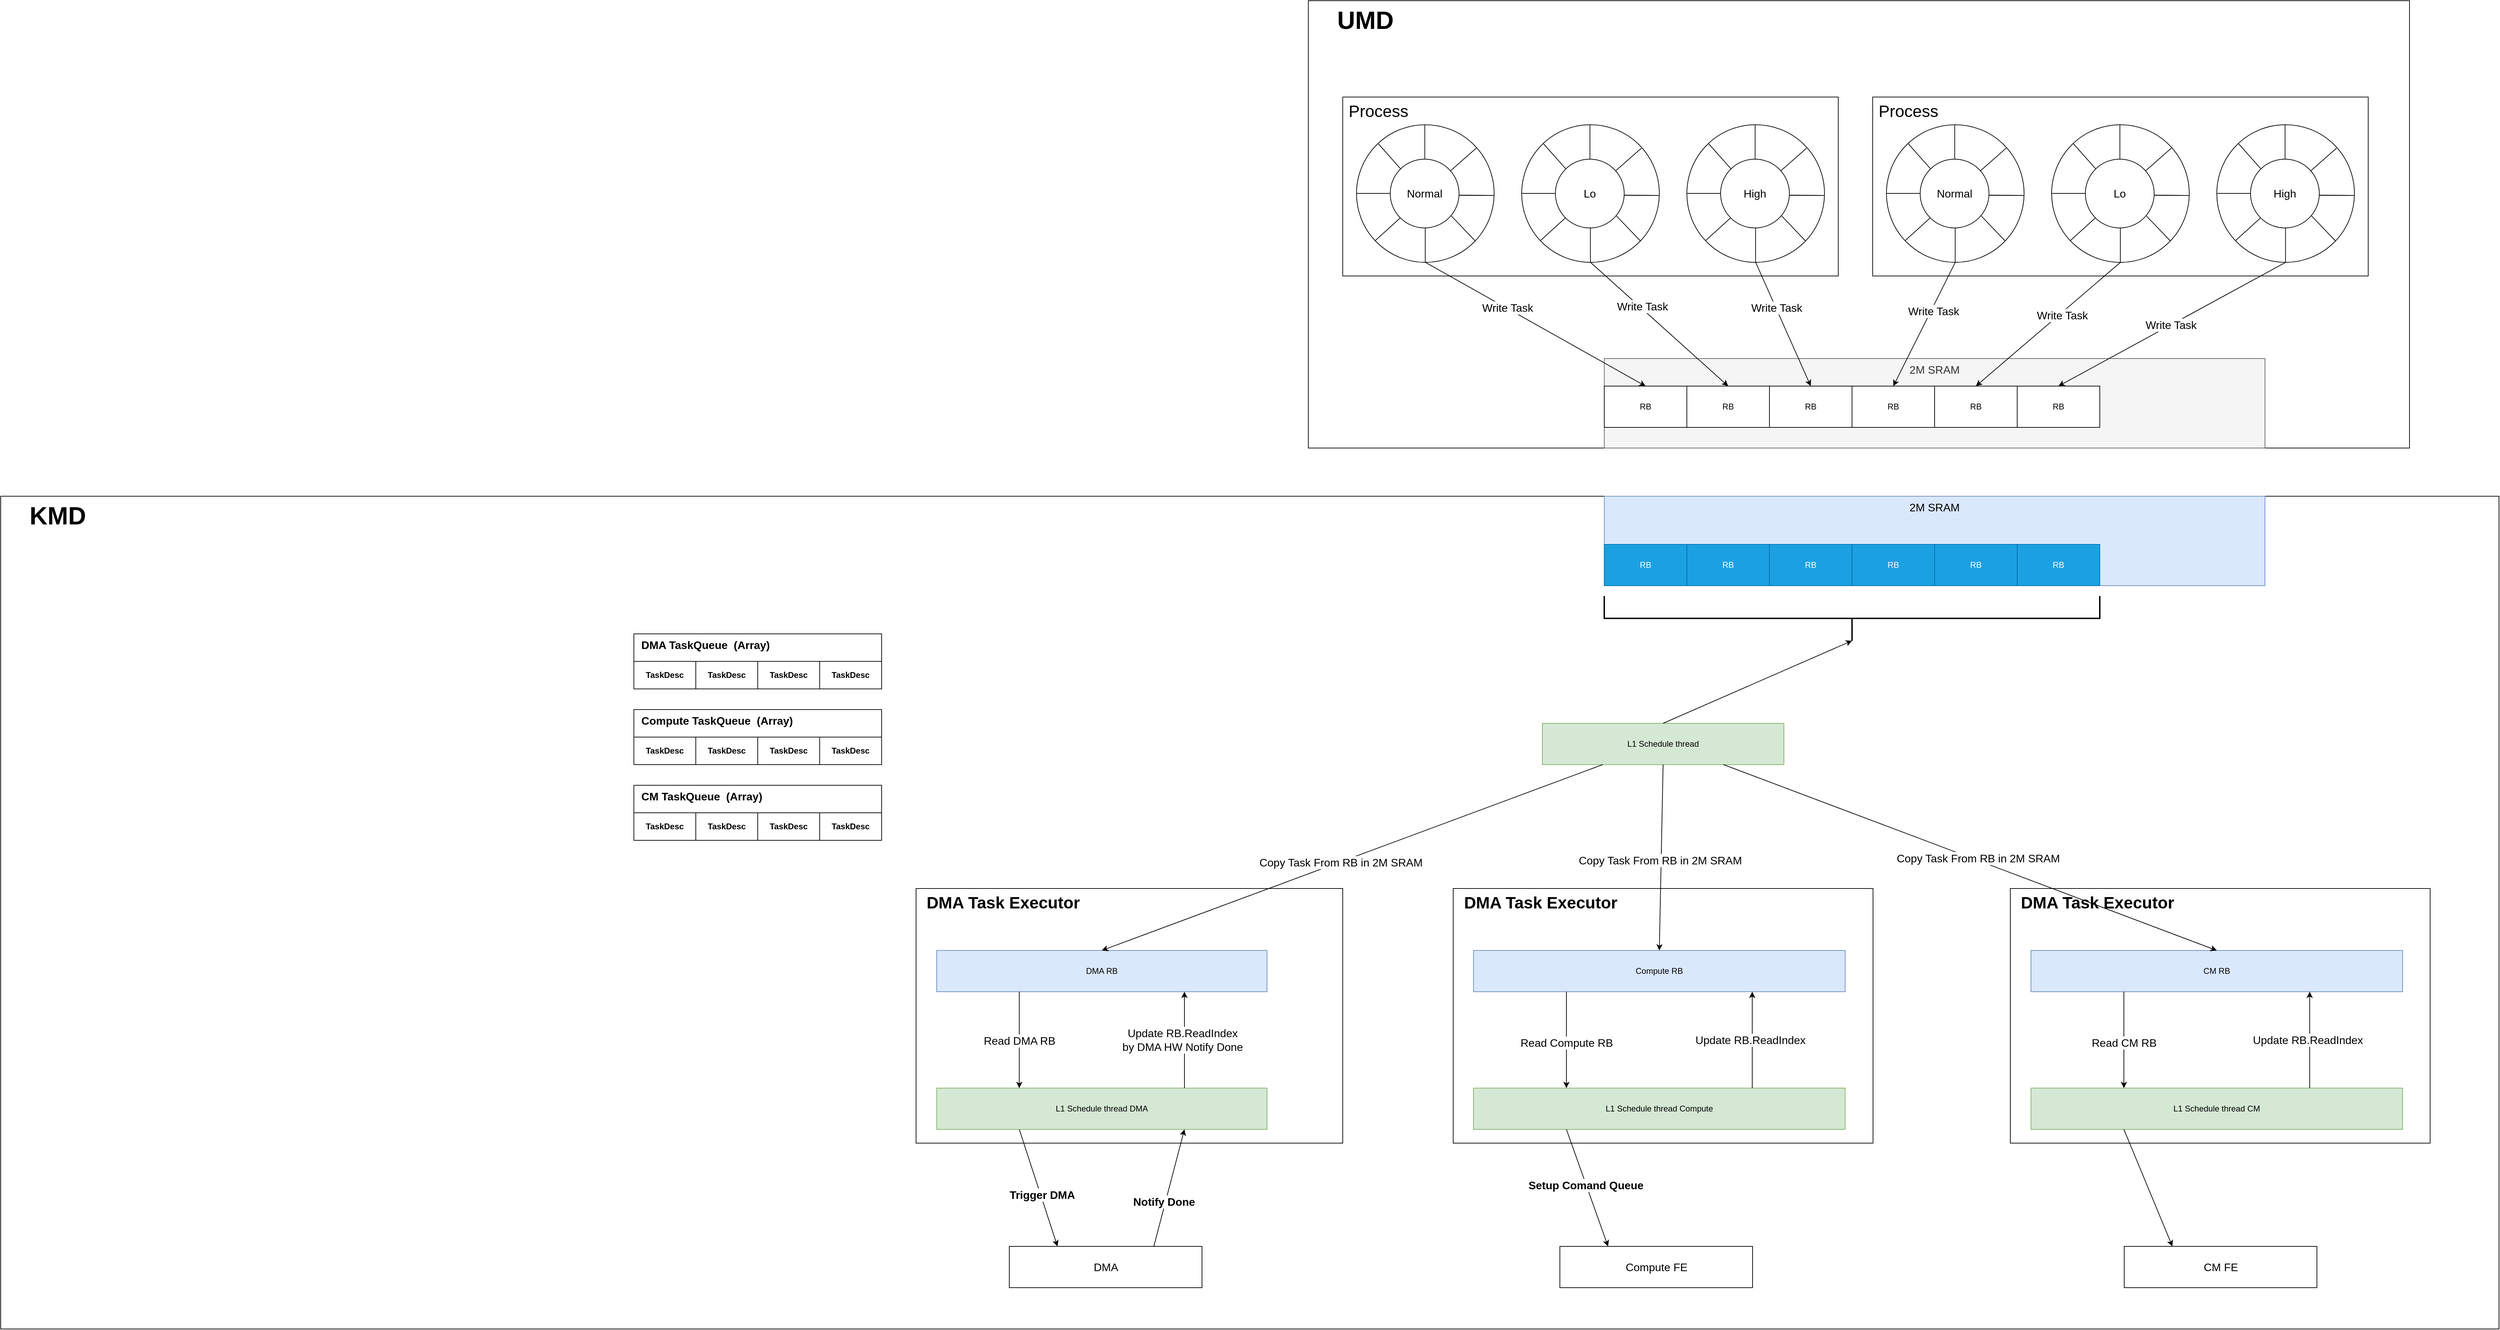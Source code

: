 <mxfile version="26.0.2">
  <diagram name="Page-1" id="4e89co7Y23rOc78ES6lf">
    <mxGraphModel dx="4866" dy="2493" grid="1" gridSize="10" guides="1" tooltips="1" connect="1" arrows="1" fold="1" page="1" pageScale="1" pageWidth="850" pageHeight="1100" math="0" shadow="0">
      <root>
        <mxCell id="0" />
        <mxCell id="1" parent="0" />
        <mxCell id="dJCaf431rHjRgtDPCAUo-66" value="&lt;font style=&quot;font-size: 36px;&quot;&gt;&lt;b&gt;&amp;nbsp; &amp;nbsp; KMD&lt;/b&gt;&lt;/font&gt;" style="rounded=0;whiteSpace=wrap;html=1;align=left;verticalAlign=top;movable=1;resizable=1;rotatable=1;deletable=1;editable=1;locked=0;connectable=1;" vertex="1" parent="1">
          <mxGeometry x="-2400" y="320" width="3630" height="1210" as="geometry" />
        </mxCell>
        <mxCell id="dJCaf431rHjRgtDPCAUo-205" value="&lt;font style=&quot;font-size: 24px;&quot;&gt;&lt;b&gt;&amp;nbsp; DMA Task Executor&lt;/b&gt;&lt;/font&gt;" style="rounded=0;whiteSpace=wrap;html=1;verticalAlign=top;align=left;" vertex="1" parent="1">
          <mxGeometry x="520" y="890" width="610" height="370" as="geometry" />
        </mxCell>
        <mxCell id="dJCaf431rHjRgtDPCAUo-204" value="&lt;font style=&quot;font-size: 24px;&quot;&gt;&lt;b&gt;&amp;nbsp; DMA Task Executor&lt;/b&gt;&lt;/font&gt;" style="rounded=0;whiteSpace=wrap;html=1;verticalAlign=top;align=left;" vertex="1" parent="1">
          <mxGeometry x="-289.5" y="890" width="610" height="370" as="geometry" />
        </mxCell>
        <mxCell id="dJCaf431rHjRgtDPCAUo-203" value="&lt;font style=&quot;font-size: 24px;&quot;&gt;&lt;b&gt;&amp;nbsp; DMA Task Executor&lt;/b&gt;&lt;/font&gt;" style="rounded=0;whiteSpace=wrap;html=1;verticalAlign=top;align=left;" vertex="1" parent="1">
          <mxGeometry x="-1070" y="890" width="620" height="370" as="geometry" />
        </mxCell>
        <mxCell id="dJCaf431rHjRgtDPCAUo-98" value="&lt;b&gt;&lt;font style=&quot;font-size: 36px;&quot;&gt;&amp;nbsp; &amp;nbsp; UMD&lt;/font&gt;&lt;/b&gt;" style="rounded=0;whiteSpace=wrap;html=1;align=left;verticalAlign=top;" vertex="1" parent="1">
          <mxGeometry x="-500" y="-400" width="1600" height="650" as="geometry" />
        </mxCell>
        <mxCell id="dJCaf431rHjRgtDPCAUo-97" value="&lt;font style=&quot;font-size: 16px;&quot;&gt;2M SRAM&lt;/font&gt;" style="rounded=0;whiteSpace=wrap;html=1;verticalAlign=top;fillColor=#f5f5f5;strokeColor=#666666;fontColor=#333333;" vertex="1" parent="1">
          <mxGeometry x="-70" y="120" width="960" height="130" as="geometry" />
        </mxCell>
        <mxCell id="dJCaf431rHjRgtDPCAUo-99" value="" style="group" vertex="1" connectable="0" parent="1">
          <mxGeometry x="-450" y="-260" width="720" height="260" as="geometry" />
        </mxCell>
        <mxCell id="dJCaf431rHjRgtDPCAUo-71" value="&lt;font style=&quot;font-size: 24px;&quot;&gt;&amp;nbsp;Process&lt;/font&gt;" style="rounded=0;whiteSpace=wrap;html=1;verticalAlign=top;align=left;" vertex="1" parent="dJCaf431rHjRgtDPCAUo-99">
          <mxGeometry width="720" height="260" as="geometry" />
        </mxCell>
        <mxCell id="dJCaf431rHjRgtDPCAUo-65" value="" style="group" vertex="1" connectable="0" parent="dJCaf431rHjRgtDPCAUo-99">
          <mxGeometry x="20" y="40.0" width="200" height="200.2" as="geometry" />
        </mxCell>
        <mxCell id="dJCaf431rHjRgtDPCAUo-62" value="" style="ellipse;whiteSpace=wrap;html=1;aspect=fixed;" vertex="1" parent="dJCaf431rHjRgtDPCAUo-65">
          <mxGeometry y="0.2" width="200" height="200" as="geometry" />
        </mxCell>
        <mxCell id="dJCaf431rHjRgtDPCAUo-35" value="" style="endArrow=none;html=1;rounded=0;exitX=0.496;exitY=0.251;exitDx=0;exitDy=0;exitPerimeter=0;entryX=0.496;entryY=-0.001;entryDx=0;entryDy=0;entryPerimeter=0;" edge="1" parent="dJCaf431rHjRgtDPCAUo-65">
          <mxGeometry width="50" height="50" relative="1" as="geometry">
            <mxPoint x="99.2" y="50.4" as="sourcePoint" />
            <mxPoint x="99.2" as="targetPoint" />
          </mxGeometry>
        </mxCell>
        <mxCell id="dJCaf431rHjRgtDPCAUo-36" value="" style="endArrow=none;html=1;rounded=0;exitX=0.75;exitY=0.512;exitDx=0;exitDy=0;exitPerimeter=0;entryX=0.997;entryY=0.514;entryDx=0;entryDy=0;entryPerimeter=0;" edge="1" parent="dJCaf431rHjRgtDPCAUo-65" source="dJCaf431rHjRgtDPCAUo-62">
          <mxGeometry width="50" height="50" relative="1" as="geometry">
            <mxPoint x="120" y="70.2" as="sourcePoint" />
            <mxPoint x="199.4" y="103" as="targetPoint" />
          </mxGeometry>
        </mxCell>
        <mxCell id="dJCaf431rHjRgtDPCAUo-37" value="" style="endArrow=none;html=1;rounded=0;exitX=0.75;exitY=0.512;exitDx=0;exitDy=0;exitPerimeter=0;entryX=0.997;entryY=0.514;entryDx=0;entryDy=0;entryPerimeter=0;" edge="1" parent="dJCaf431rHjRgtDPCAUo-65">
          <mxGeometry width="50" height="50" relative="1" as="geometry">
            <mxPoint y="100.06" as="sourcePoint" />
            <mxPoint x="50" y="100.06" as="targetPoint" />
          </mxGeometry>
        </mxCell>
        <mxCell id="dJCaf431rHjRgtDPCAUo-38" value="" style="endArrow=none;html=1;rounded=0;exitX=0.496;exitY=0.251;exitDx=0;exitDy=0;exitPerimeter=0;entryX=0.496;entryY=-0.001;entryDx=0;entryDy=0;entryPerimeter=0;" edge="1" parent="dJCaf431rHjRgtDPCAUo-65">
          <mxGeometry width="50" height="50" relative="1" as="geometry">
            <mxPoint x="99.86" y="200.2" as="sourcePoint" />
            <mxPoint x="99.86" y="150.2" as="targetPoint" />
          </mxGeometry>
        </mxCell>
        <mxCell id="dJCaf431rHjRgtDPCAUo-39" value="" style="endArrow=none;html=1;rounded=0;exitX=0.875;exitY=0.171;exitDx=0;exitDy=0;exitPerimeter=0;" edge="1" parent="dJCaf431rHjRgtDPCAUo-65" source="dJCaf431rHjRgtDPCAUo-64">
          <mxGeometry width="50" height="50" relative="1" as="geometry">
            <mxPoint x="137.4" y="66.4" as="sourcePoint" />
            <mxPoint x="174" y="34.2" as="targetPoint" />
          </mxGeometry>
        </mxCell>
        <mxCell id="dJCaf431rHjRgtDPCAUo-40" value="" style="endArrow=none;html=1;rounded=0;exitX=0.888;exitY=0.826;exitDx=0;exitDy=0;exitPerimeter=0;entryX=0.862;entryY=0.844;entryDx=0;entryDy=0;entryPerimeter=0;" edge="1" parent="dJCaf431rHjRgtDPCAUo-65" source="dJCaf431rHjRgtDPCAUo-64">
          <mxGeometry width="50" height="50" relative="1" as="geometry">
            <mxPoint x="138.2" y="133" as="sourcePoint" />
            <mxPoint x="172.4" y="169" as="targetPoint" />
          </mxGeometry>
        </mxCell>
        <mxCell id="dJCaf431rHjRgtDPCAUo-41" value="" style="endArrow=none;html=1;rounded=0;exitX=0.159;exitY=0.139;exitDx=0;exitDy=0;exitPerimeter=0;" edge="1" parent="dJCaf431rHjRgtDPCAUo-65">
          <mxGeometry width="50" height="50" relative="1" as="geometry">
            <mxPoint x="31.8" y="28" as="sourcePoint" />
            <mxPoint x="64" y="64.2" as="targetPoint" />
          </mxGeometry>
        </mxCell>
        <mxCell id="dJCaf431rHjRgtDPCAUo-42" value="" style="endArrow=none;html=1;rounded=0;exitX=0.136;exitY=0.842;exitDx=0;exitDy=0;exitPerimeter=0;entryX=0.317;entryY=0.678;entryDx=0;entryDy=0;entryPerimeter=0;" edge="1" parent="dJCaf431rHjRgtDPCAUo-65">
          <mxGeometry width="50" height="50" relative="1" as="geometry">
            <mxPoint x="27.2" y="168.6" as="sourcePoint" />
            <mxPoint x="63.4" y="135.8" as="targetPoint" />
          </mxGeometry>
        </mxCell>
        <mxCell id="dJCaf431rHjRgtDPCAUo-63" value="" style="endArrow=none;html=1;rounded=0;exitX=1;exitY=0.526;exitDx=0;exitDy=0;exitPerimeter=0;entryX=0.997;entryY=0.514;entryDx=0;entryDy=0;entryPerimeter=0;" edge="1" parent="dJCaf431rHjRgtDPCAUo-65" source="dJCaf431rHjRgtDPCAUo-64" target="dJCaf431rHjRgtDPCAUo-62">
          <mxGeometry width="50" height="50" relative="1" as="geometry">
            <mxPoint x="150" y="102.6" as="sourcePoint" />
            <mxPoint x="199" y="103.2" as="targetPoint" />
          </mxGeometry>
        </mxCell>
        <mxCell id="dJCaf431rHjRgtDPCAUo-64" value="&lt;font style=&quot;font-size: 16px;&quot;&gt;Normal&lt;/font&gt;" style="ellipse;whiteSpace=wrap;html=1;aspect=fixed;" vertex="1" parent="dJCaf431rHjRgtDPCAUo-65">
          <mxGeometry x="49" y="50.2" width="100" height="100" as="geometry" />
        </mxCell>
        <mxCell id="dJCaf431rHjRgtDPCAUo-72" value="" style="group" vertex="1" connectable="0" parent="dJCaf431rHjRgtDPCAUo-99">
          <mxGeometry x="260" y="40.0" width="200" height="200.2" as="geometry" />
        </mxCell>
        <mxCell id="dJCaf431rHjRgtDPCAUo-73" value="" style="ellipse;whiteSpace=wrap;html=1;aspect=fixed;" vertex="1" parent="dJCaf431rHjRgtDPCAUo-72">
          <mxGeometry y="0.2" width="200" height="200" as="geometry" />
        </mxCell>
        <mxCell id="dJCaf431rHjRgtDPCAUo-74" value="" style="endArrow=none;html=1;rounded=0;exitX=0.496;exitY=0.251;exitDx=0;exitDy=0;exitPerimeter=0;entryX=0.496;entryY=-0.001;entryDx=0;entryDy=0;entryPerimeter=0;" edge="1" parent="dJCaf431rHjRgtDPCAUo-72">
          <mxGeometry width="50" height="50" relative="1" as="geometry">
            <mxPoint x="99.2" y="50.4" as="sourcePoint" />
            <mxPoint x="99.2" as="targetPoint" />
          </mxGeometry>
        </mxCell>
        <mxCell id="dJCaf431rHjRgtDPCAUo-75" value="" style="endArrow=none;html=1;rounded=0;exitX=0.75;exitY=0.512;exitDx=0;exitDy=0;exitPerimeter=0;entryX=0.997;entryY=0.514;entryDx=0;entryDy=0;entryPerimeter=0;" edge="1" parent="dJCaf431rHjRgtDPCAUo-72" source="dJCaf431rHjRgtDPCAUo-73">
          <mxGeometry width="50" height="50" relative="1" as="geometry">
            <mxPoint x="120" y="70.2" as="sourcePoint" />
            <mxPoint x="199.4" y="103" as="targetPoint" />
          </mxGeometry>
        </mxCell>
        <mxCell id="dJCaf431rHjRgtDPCAUo-76" value="" style="endArrow=none;html=1;rounded=0;exitX=0.75;exitY=0.512;exitDx=0;exitDy=0;exitPerimeter=0;entryX=0.997;entryY=0.514;entryDx=0;entryDy=0;entryPerimeter=0;" edge="1" parent="dJCaf431rHjRgtDPCAUo-72">
          <mxGeometry width="50" height="50" relative="1" as="geometry">
            <mxPoint y="100.06" as="sourcePoint" />
            <mxPoint x="50" y="100.06" as="targetPoint" />
          </mxGeometry>
        </mxCell>
        <mxCell id="dJCaf431rHjRgtDPCAUo-77" value="" style="endArrow=none;html=1;rounded=0;exitX=0.496;exitY=0.251;exitDx=0;exitDy=0;exitPerimeter=0;entryX=0.496;entryY=-0.001;entryDx=0;entryDy=0;entryPerimeter=0;" edge="1" parent="dJCaf431rHjRgtDPCAUo-72">
          <mxGeometry width="50" height="50" relative="1" as="geometry">
            <mxPoint x="99.86" y="200.2" as="sourcePoint" />
            <mxPoint x="99.86" y="150.2" as="targetPoint" />
          </mxGeometry>
        </mxCell>
        <mxCell id="dJCaf431rHjRgtDPCAUo-78" value="" style="endArrow=none;html=1;rounded=0;exitX=0.875;exitY=0.171;exitDx=0;exitDy=0;exitPerimeter=0;" edge="1" parent="dJCaf431rHjRgtDPCAUo-72" source="dJCaf431rHjRgtDPCAUo-83">
          <mxGeometry width="50" height="50" relative="1" as="geometry">
            <mxPoint x="137.4" y="66.4" as="sourcePoint" />
            <mxPoint x="174" y="34.2" as="targetPoint" />
          </mxGeometry>
        </mxCell>
        <mxCell id="dJCaf431rHjRgtDPCAUo-79" value="" style="endArrow=none;html=1;rounded=0;exitX=0.888;exitY=0.826;exitDx=0;exitDy=0;exitPerimeter=0;entryX=0.862;entryY=0.844;entryDx=0;entryDy=0;entryPerimeter=0;" edge="1" parent="dJCaf431rHjRgtDPCAUo-72" source="dJCaf431rHjRgtDPCAUo-83">
          <mxGeometry width="50" height="50" relative="1" as="geometry">
            <mxPoint x="138.2" y="133" as="sourcePoint" />
            <mxPoint x="172.4" y="169" as="targetPoint" />
          </mxGeometry>
        </mxCell>
        <mxCell id="dJCaf431rHjRgtDPCAUo-80" value="" style="endArrow=none;html=1;rounded=0;exitX=0.159;exitY=0.139;exitDx=0;exitDy=0;exitPerimeter=0;" edge="1" parent="dJCaf431rHjRgtDPCAUo-72">
          <mxGeometry width="50" height="50" relative="1" as="geometry">
            <mxPoint x="31.8" y="28" as="sourcePoint" />
            <mxPoint x="64" y="64.2" as="targetPoint" />
          </mxGeometry>
        </mxCell>
        <mxCell id="dJCaf431rHjRgtDPCAUo-81" value="" style="endArrow=none;html=1;rounded=0;exitX=0.136;exitY=0.842;exitDx=0;exitDy=0;exitPerimeter=0;entryX=0.317;entryY=0.678;entryDx=0;entryDy=0;entryPerimeter=0;" edge="1" parent="dJCaf431rHjRgtDPCAUo-72">
          <mxGeometry width="50" height="50" relative="1" as="geometry">
            <mxPoint x="27.2" y="168.6" as="sourcePoint" />
            <mxPoint x="63.4" y="135.8" as="targetPoint" />
          </mxGeometry>
        </mxCell>
        <mxCell id="dJCaf431rHjRgtDPCAUo-82" value="" style="endArrow=none;html=1;rounded=0;exitX=1;exitY=0.526;exitDx=0;exitDy=0;exitPerimeter=0;entryX=0.997;entryY=0.514;entryDx=0;entryDy=0;entryPerimeter=0;" edge="1" parent="dJCaf431rHjRgtDPCAUo-72" source="dJCaf431rHjRgtDPCAUo-83" target="dJCaf431rHjRgtDPCAUo-73">
          <mxGeometry width="50" height="50" relative="1" as="geometry">
            <mxPoint x="150" y="102.6" as="sourcePoint" />
            <mxPoint x="199" y="103.2" as="targetPoint" />
          </mxGeometry>
        </mxCell>
        <mxCell id="dJCaf431rHjRgtDPCAUo-83" value="&lt;font style=&quot;font-size: 16px;&quot;&gt;Lo&lt;/font&gt;" style="ellipse;whiteSpace=wrap;html=1;aspect=fixed;" vertex="1" parent="dJCaf431rHjRgtDPCAUo-72">
          <mxGeometry x="49" y="50.2" width="100" height="100" as="geometry" />
        </mxCell>
        <mxCell id="dJCaf431rHjRgtDPCAUo-84" value="" style="group" vertex="1" connectable="0" parent="dJCaf431rHjRgtDPCAUo-99">
          <mxGeometry x="500" y="40.0" width="200" height="200.2" as="geometry" />
        </mxCell>
        <mxCell id="dJCaf431rHjRgtDPCAUo-85" value="" style="ellipse;whiteSpace=wrap;html=1;aspect=fixed;" vertex="1" parent="dJCaf431rHjRgtDPCAUo-84">
          <mxGeometry y="0.2" width="200" height="200" as="geometry" />
        </mxCell>
        <mxCell id="dJCaf431rHjRgtDPCAUo-86" value="" style="endArrow=none;html=1;rounded=0;exitX=0.496;exitY=0.251;exitDx=0;exitDy=0;exitPerimeter=0;entryX=0.496;entryY=-0.001;entryDx=0;entryDy=0;entryPerimeter=0;" edge="1" parent="dJCaf431rHjRgtDPCAUo-84">
          <mxGeometry width="50" height="50" relative="1" as="geometry">
            <mxPoint x="99.2" y="50.4" as="sourcePoint" />
            <mxPoint x="99.2" as="targetPoint" />
          </mxGeometry>
        </mxCell>
        <mxCell id="dJCaf431rHjRgtDPCAUo-87" value="" style="endArrow=none;html=1;rounded=0;exitX=0.75;exitY=0.512;exitDx=0;exitDy=0;exitPerimeter=0;entryX=0.997;entryY=0.514;entryDx=0;entryDy=0;entryPerimeter=0;" edge="1" parent="dJCaf431rHjRgtDPCAUo-84" source="dJCaf431rHjRgtDPCAUo-85">
          <mxGeometry width="50" height="50" relative="1" as="geometry">
            <mxPoint x="120" y="70.2" as="sourcePoint" />
            <mxPoint x="199.4" y="103" as="targetPoint" />
          </mxGeometry>
        </mxCell>
        <mxCell id="dJCaf431rHjRgtDPCAUo-88" value="" style="endArrow=none;html=1;rounded=0;exitX=0.75;exitY=0.512;exitDx=0;exitDy=0;exitPerimeter=0;entryX=0.997;entryY=0.514;entryDx=0;entryDy=0;entryPerimeter=0;" edge="1" parent="dJCaf431rHjRgtDPCAUo-84">
          <mxGeometry width="50" height="50" relative="1" as="geometry">
            <mxPoint y="100.06" as="sourcePoint" />
            <mxPoint x="50" y="100.06" as="targetPoint" />
          </mxGeometry>
        </mxCell>
        <mxCell id="dJCaf431rHjRgtDPCAUo-89" value="" style="endArrow=none;html=1;rounded=0;exitX=0.496;exitY=0.251;exitDx=0;exitDy=0;exitPerimeter=0;entryX=0.496;entryY=-0.001;entryDx=0;entryDy=0;entryPerimeter=0;" edge="1" parent="dJCaf431rHjRgtDPCAUo-84">
          <mxGeometry width="50" height="50" relative="1" as="geometry">
            <mxPoint x="99.86" y="200.2" as="sourcePoint" />
            <mxPoint x="99.86" y="150.2" as="targetPoint" />
          </mxGeometry>
        </mxCell>
        <mxCell id="dJCaf431rHjRgtDPCAUo-90" value="" style="endArrow=none;html=1;rounded=0;exitX=0.875;exitY=0.171;exitDx=0;exitDy=0;exitPerimeter=0;" edge="1" parent="dJCaf431rHjRgtDPCAUo-84" source="dJCaf431rHjRgtDPCAUo-95">
          <mxGeometry width="50" height="50" relative="1" as="geometry">
            <mxPoint x="137.4" y="66.4" as="sourcePoint" />
            <mxPoint x="174" y="34.2" as="targetPoint" />
          </mxGeometry>
        </mxCell>
        <mxCell id="dJCaf431rHjRgtDPCAUo-91" value="" style="endArrow=none;html=1;rounded=0;exitX=0.888;exitY=0.826;exitDx=0;exitDy=0;exitPerimeter=0;entryX=0.862;entryY=0.844;entryDx=0;entryDy=0;entryPerimeter=0;" edge="1" parent="dJCaf431rHjRgtDPCAUo-84" source="dJCaf431rHjRgtDPCAUo-95">
          <mxGeometry width="50" height="50" relative="1" as="geometry">
            <mxPoint x="138.2" y="133" as="sourcePoint" />
            <mxPoint x="172.4" y="169" as="targetPoint" />
          </mxGeometry>
        </mxCell>
        <mxCell id="dJCaf431rHjRgtDPCAUo-92" value="" style="endArrow=none;html=1;rounded=0;exitX=0.159;exitY=0.139;exitDx=0;exitDy=0;exitPerimeter=0;" edge="1" parent="dJCaf431rHjRgtDPCAUo-84">
          <mxGeometry width="50" height="50" relative="1" as="geometry">
            <mxPoint x="31.8" y="28" as="sourcePoint" />
            <mxPoint x="64" y="64.2" as="targetPoint" />
          </mxGeometry>
        </mxCell>
        <mxCell id="dJCaf431rHjRgtDPCAUo-93" value="" style="endArrow=none;html=1;rounded=0;exitX=0.136;exitY=0.842;exitDx=0;exitDy=0;exitPerimeter=0;entryX=0.317;entryY=0.678;entryDx=0;entryDy=0;entryPerimeter=0;" edge="1" parent="dJCaf431rHjRgtDPCAUo-84">
          <mxGeometry width="50" height="50" relative="1" as="geometry">
            <mxPoint x="27.2" y="168.6" as="sourcePoint" />
            <mxPoint x="63.4" y="135.8" as="targetPoint" />
          </mxGeometry>
        </mxCell>
        <mxCell id="dJCaf431rHjRgtDPCAUo-94" value="" style="endArrow=none;html=1;rounded=0;exitX=1;exitY=0.526;exitDx=0;exitDy=0;exitPerimeter=0;entryX=0.997;entryY=0.514;entryDx=0;entryDy=0;entryPerimeter=0;" edge="1" parent="dJCaf431rHjRgtDPCAUo-84" source="dJCaf431rHjRgtDPCAUo-95" target="dJCaf431rHjRgtDPCAUo-85">
          <mxGeometry width="50" height="50" relative="1" as="geometry">
            <mxPoint x="150" y="102.6" as="sourcePoint" />
            <mxPoint x="199" y="103.2" as="targetPoint" />
          </mxGeometry>
        </mxCell>
        <mxCell id="dJCaf431rHjRgtDPCAUo-95" value="&lt;font style=&quot;font-size: 16px;&quot;&gt;High&lt;/font&gt;" style="ellipse;whiteSpace=wrap;html=1;aspect=fixed;" vertex="1" parent="dJCaf431rHjRgtDPCAUo-84">
          <mxGeometry x="49" y="50.2" width="100" height="100" as="geometry" />
        </mxCell>
        <mxCell id="dJCaf431rHjRgtDPCAUo-100" value="" style="group" vertex="1" connectable="0" parent="1">
          <mxGeometry x="320" y="-260" width="720" height="260" as="geometry" />
        </mxCell>
        <mxCell id="dJCaf431rHjRgtDPCAUo-101" value="&lt;font style=&quot;font-size: 24px;&quot;&gt;&amp;nbsp;Process&lt;/font&gt;" style="rounded=0;whiteSpace=wrap;html=1;verticalAlign=top;align=left;" vertex="1" parent="dJCaf431rHjRgtDPCAUo-100">
          <mxGeometry width="720" height="260" as="geometry" />
        </mxCell>
        <mxCell id="dJCaf431rHjRgtDPCAUo-102" value="" style="group" vertex="1" connectable="0" parent="dJCaf431rHjRgtDPCAUo-100">
          <mxGeometry x="20" y="40.0" width="200" height="200.2" as="geometry" />
        </mxCell>
        <mxCell id="dJCaf431rHjRgtDPCAUo-103" value="" style="ellipse;whiteSpace=wrap;html=1;aspect=fixed;" vertex="1" parent="dJCaf431rHjRgtDPCAUo-102">
          <mxGeometry y="0.2" width="200" height="200" as="geometry" />
        </mxCell>
        <mxCell id="dJCaf431rHjRgtDPCAUo-104" value="" style="endArrow=none;html=1;rounded=0;exitX=0.496;exitY=0.251;exitDx=0;exitDy=0;exitPerimeter=0;entryX=0.496;entryY=-0.001;entryDx=0;entryDy=0;entryPerimeter=0;" edge="1" parent="dJCaf431rHjRgtDPCAUo-102">
          <mxGeometry width="50" height="50" relative="1" as="geometry">
            <mxPoint x="99.2" y="50.4" as="sourcePoint" />
            <mxPoint x="99.2" as="targetPoint" />
          </mxGeometry>
        </mxCell>
        <mxCell id="dJCaf431rHjRgtDPCAUo-105" value="" style="endArrow=none;html=1;rounded=0;exitX=0.75;exitY=0.512;exitDx=0;exitDy=0;exitPerimeter=0;entryX=0.997;entryY=0.514;entryDx=0;entryDy=0;entryPerimeter=0;" edge="1" parent="dJCaf431rHjRgtDPCAUo-102" source="dJCaf431rHjRgtDPCAUo-103">
          <mxGeometry width="50" height="50" relative="1" as="geometry">
            <mxPoint x="120" y="70.2" as="sourcePoint" />
            <mxPoint x="199.4" y="103" as="targetPoint" />
          </mxGeometry>
        </mxCell>
        <mxCell id="dJCaf431rHjRgtDPCAUo-106" value="" style="endArrow=none;html=1;rounded=0;exitX=0.75;exitY=0.512;exitDx=0;exitDy=0;exitPerimeter=0;entryX=0.997;entryY=0.514;entryDx=0;entryDy=0;entryPerimeter=0;" edge="1" parent="dJCaf431rHjRgtDPCAUo-102">
          <mxGeometry width="50" height="50" relative="1" as="geometry">
            <mxPoint y="100.06" as="sourcePoint" />
            <mxPoint x="50" y="100.06" as="targetPoint" />
          </mxGeometry>
        </mxCell>
        <mxCell id="dJCaf431rHjRgtDPCAUo-107" value="" style="endArrow=none;html=1;rounded=0;exitX=0.496;exitY=0.251;exitDx=0;exitDy=0;exitPerimeter=0;entryX=0.496;entryY=-0.001;entryDx=0;entryDy=0;entryPerimeter=0;" edge="1" parent="dJCaf431rHjRgtDPCAUo-102">
          <mxGeometry width="50" height="50" relative="1" as="geometry">
            <mxPoint x="99.86" y="200.2" as="sourcePoint" />
            <mxPoint x="99.86" y="150.2" as="targetPoint" />
          </mxGeometry>
        </mxCell>
        <mxCell id="dJCaf431rHjRgtDPCAUo-108" value="" style="endArrow=none;html=1;rounded=0;exitX=0.875;exitY=0.171;exitDx=0;exitDy=0;exitPerimeter=0;" edge="1" parent="dJCaf431rHjRgtDPCAUo-102" source="dJCaf431rHjRgtDPCAUo-113">
          <mxGeometry width="50" height="50" relative="1" as="geometry">
            <mxPoint x="137.4" y="66.4" as="sourcePoint" />
            <mxPoint x="174" y="34.2" as="targetPoint" />
          </mxGeometry>
        </mxCell>
        <mxCell id="dJCaf431rHjRgtDPCAUo-109" value="" style="endArrow=none;html=1;rounded=0;exitX=0.888;exitY=0.826;exitDx=0;exitDy=0;exitPerimeter=0;entryX=0.862;entryY=0.844;entryDx=0;entryDy=0;entryPerimeter=0;" edge="1" parent="dJCaf431rHjRgtDPCAUo-102" source="dJCaf431rHjRgtDPCAUo-113">
          <mxGeometry width="50" height="50" relative="1" as="geometry">
            <mxPoint x="138.2" y="133" as="sourcePoint" />
            <mxPoint x="172.4" y="169" as="targetPoint" />
          </mxGeometry>
        </mxCell>
        <mxCell id="dJCaf431rHjRgtDPCAUo-110" value="" style="endArrow=none;html=1;rounded=0;exitX=0.159;exitY=0.139;exitDx=0;exitDy=0;exitPerimeter=0;" edge="1" parent="dJCaf431rHjRgtDPCAUo-102">
          <mxGeometry width="50" height="50" relative="1" as="geometry">
            <mxPoint x="31.8" y="28" as="sourcePoint" />
            <mxPoint x="64" y="64.2" as="targetPoint" />
          </mxGeometry>
        </mxCell>
        <mxCell id="dJCaf431rHjRgtDPCAUo-111" value="" style="endArrow=none;html=1;rounded=0;exitX=0.136;exitY=0.842;exitDx=0;exitDy=0;exitPerimeter=0;entryX=0.317;entryY=0.678;entryDx=0;entryDy=0;entryPerimeter=0;" edge="1" parent="dJCaf431rHjRgtDPCAUo-102">
          <mxGeometry width="50" height="50" relative="1" as="geometry">
            <mxPoint x="27.2" y="168.6" as="sourcePoint" />
            <mxPoint x="63.4" y="135.8" as="targetPoint" />
          </mxGeometry>
        </mxCell>
        <mxCell id="dJCaf431rHjRgtDPCAUo-112" value="" style="endArrow=none;html=1;rounded=0;exitX=1;exitY=0.526;exitDx=0;exitDy=0;exitPerimeter=0;entryX=0.997;entryY=0.514;entryDx=0;entryDy=0;entryPerimeter=0;" edge="1" parent="dJCaf431rHjRgtDPCAUo-102" source="dJCaf431rHjRgtDPCAUo-113" target="dJCaf431rHjRgtDPCAUo-103">
          <mxGeometry width="50" height="50" relative="1" as="geometry">
            <mxPoint x="150" y="102.6" as="sourcePoint" />
            <mxPoint x="199" y="103.2" as="targetPoint" />
          </mxGeometry>
        </mxCell>
        <mxCell id="dJCaf431rHjRgtDPCAUo-113" value="&lt;font style=&quot;font-size: 16px;&quot;&gt;Normal&lt;/font&gt;" style="ellipse;whiteSpace=wrap;html=1;aspect=fixed;" vertex="1" parent="dJCaf431rHjRgtDPCAUo-102">
          <mxGeometry x="49" y="50.2" width="100" height="100" as="geometry" />
        </mxCell>
        <mxCell id="dJCaf431rHjRgtDPCAUo-114" value="" style="group" vertex="1" connectable="0" parent="dJCaf431rHjRgtDPCAUo-100">
          <mxGeometry x="260" y="40.0" width="200" height="200.2" as="geometry" />
        </mxCell>
        <mxCell id="dJCaf431rHjRgtDPCAUo-115" value="" style="ellipse;whiteSpace=wrap;html=1;aspect=fixed;" vertex="1" parent="dJCaf431rHjRgtDPCAUo-114">
          <mxGeometry y="0.2" width="200" height="200" as="geometry" />
        </mxCell>
        <mxCell id="dJCaf431rHjRgtDPCAUo-116" value="" style="endArrow=none;html=1;rounded=0;exitX=0.496;exitY=0.251;exitDx=0;exitDy=0;exitPerimeter=0;entryX=0.496;entryY=-0.001;entryDx=0;entryDy=0;entryPerimeter=0;" edge="1" parent="dJCaf431rHjRgtDPCAUo-114">
          <mxGeometry width="50" height="50" relative="1" as="geometry">
            <mxPoint x="99.2" y="50.4" as="sourcePoint" />
            <mxPoint x="99.2" as="targetPoint" />
          </mxGeometry>
        </mxCell>
        <mxCell id="dJCaf431rHjRgtDPCAUo-117" value="" style="endArrow=none;html=1;rounded=0;exitX=0.75;exitY=0.512;exitDx=0;exitDy=0;exitPerimeter=0;entryX=0.997;entryY=0.514;entryDx=0;entryDy=0;entryPerimeter=0;" edge="1" parent="dJCaf431rHjRgtDPCAUo-114" source="dJCaf431rHjRgtDPCAUo-115">
          <mxGeometry width="50" height="50" relative="1" as="geometry">
            <mxPoint x="120" y="70.2" as="sourcePoint" />
            <mxPoint x="199.4" y="103" as="targetPoint" />
          </mxGeometry>
        </mxCell>
        <mxCell id="dJCaf431rHjRgtDPCAUo-118" value="" style="endArrow=none;html=1;rounded=0;exitX=0.75;exitY=0.512;exitDx=0;exitDy=0;exitPerimeter=0;entryX=0.997;entryY=0.514;entryDx=0;entryDy=0;entryPerimeter=0;" edge="1" parent="dJCaf431rHjRgtDPCAUo-114">
          <mxGeometry width="50" height="50" relative="1" as="geometry">
            <mxPoint y="100.06" as="sourcePoint" />
            <mxPoint x="50" y="100.06" as="targetPoint" />
          </mxGeometry>
        </mxCell>
        <mxCell id="dJCaf431rHjRgtDPCAUo-119" value="" style="endArrow=none;html=1;rounded=0;exitX=0.496;exitY=0.251;exitDx=0;exitDy=0;exitPerimeter=0;entryX=0.496;entryY=-0.001;entryDx=0;entryDy=0;entryPerimeter=0;" edge="1" parent="dJCaf431rHjRgtDPCAUo-114">
          <mxGeometry width="50" height="50" relative="1" as="geometry">
            <mxPoint x="99.86" y="200.2" as="sourcePoint" />
            <mxPoint x="99.86" y="150.2" as="targetPoint" />
          </mxGeometry>
        </mxCell>
        <mxCell id="dJCaf431rHjRgtDPCAUo-120" value="" style="endArrow=none;html=1;rounded=0;exitX=0.875;exitY=0.171;exitDx=0;exitDy=0;exitPerimeter=0;" edge="1" parent="dJCaf431rHjRgtDPCAUo-114" source="dJCaf431rHjRgtDPCAUo-125">
          <mxGeometry width="50" height="50" relative="1" as="geometry">
            <mxPoint x="137.4" y="66.4" as="sourcePoint" />
            <mxPoint x="174" y="34.2" as="targetPoint" />
          </mxGeometry>
        </mxCell>
        <mxCell id="dJCaf431rHjRgtDPCAUo-121" value="" style="endArrow=none;html=1;rounded=0;exitX=0.888;exitY=0.826;exitDx=0;exitDy=0;exitPerimeter=0;entryX=0.862;entryY=0.844;entryDx=0;entryDy=0;entryPerimeter=0;" edge="1" parent="dJCaf431rHjRgtDPCAUo-114" source="dJCaf431rHjRgtDPCAUo-125">
          <mxGeometry width="50" height="50" relative="1" as="geometry">
            <mxPoint x="138.2" y="133" as="sourcePoint" />
            <mxPoint x="172.4" y="169" as="targetPoint" />
          </mxGeometry>
        </mxCell>
        <mxCell id="dJCaf431rHjRgtDPCAUo-122" value="" style="endArrow=none;html=1;rounded=0;exitX=0.159;exitY=0.139;exitDx=0;exitDy=0;exitPerimeter=0;" edge="1" parent="dJCaf431rHjRgtDPCAUo-114">
          <mxGeometry width="50" height="50" relative="1" as="geometry">
            <mxPoint x="31.8" y="28" as="sourcePoint" />
            <mxPoint x="64" y="64.2" as="targetPoint" />
          </mxGeometry>
        </mxCell>
        <mxCell id="dJCaf431rHjRgtDPCAUo-123" value="" style="endArrow=none;html=1;rounded=0;exitX=0.136;exitY=0.842;exitDx=0;exitDy=0;exitPerimeter=0;entryX=0.317;entryY=0.678;entryDx=0;entryDy=0;entryPerimeter=0;" edge="1" parent="dJCaf431rHjRgtDPCAUo-114">
          <mxGeometry width="50" height="50" relative="1" as="geometry">
            <mxPoint x="27.2" y="168.6" as="sourcePoint" />
            <mxPoint x="63.4" y="135.8" as="targetPoint" />
          </mxGeometry>
        </mxCell>
        <mxCell id="dJCaf431rHjRgtDPCAUo-124" value="" style="endArrow=none;html=1;rounded=0;exitX=1;exitY=0.526;exitDx=0;exitDy=0;exitPerimeter=0;entryX=0.997;entryY=0.514;entryDx=0;entryDy=0;entryPerimeter=0;" edge="1" parent="dJCaf431rHjRgtDPCAUo-114" source="dJCaf431rHjRgtDPCAUo-125" target="dJCaf431rHjRgtDPCAUo-115">
          <mxGeometry width="50" height="50" relative="1" as="geometry">
            <mxPoint x="150" y="102.6" as="sourcePoint" />
            <mxPoint x="199" y="103.2" as="targetPoint" />
          </mxGeometry>
        </mxCell>
        <mxCell id="dJCaf431rHjRgtDPCAUo-125" value="&lt;font style=&quot;font-size: 16px;&quot;&gt;Lo&lt;/font&gt;" style="ellipse;whiteSpace=wrap;html=1;aspect=fixed;" vertex="1" parent="dJCaf431rHjRgtDPCAUo-114">
          <mxGeometry x="49" y="50.2" width="100" height="100" as="geometry" />
        </mxCell>
        <mxCell id="dJCaf431rHjRgtDPCAUo-126" value="" style="group" vertex="1" connectable="0" parent="dJCaf431rHjRgtDPCAUo-100">
          <mxGeometry x="500" y="40.0" width="200" height="200.2" as="geometry" />
        </mxCell>
        <mxCell id="dJCaf431rHjRgtDPCAUo-127" value="" style="ellipse;whiteSpace=wrap;html=1;aspect=fixed;" vertex="1" parent="dJCaf431rHjRgtDPCAUo-126">
          <mxGeometry y="0.2" width="200" height="200" as="geometry" />
        </mxCell>
        <mxCell id="dJCaf431rHjRgtDPCAUo-128" value="" style="endArrow=none;html=1;rounded=0;exitX=0.496;exitY=0.251;exitDx=0;exitDy=0;exitPerimeter=0;entryX=0.496;entryY=-0.001;entryDx=0;entryDy=0;entryPerimeter=0;" edge="1" parent="dJCaf431rHjRgtDPCAUo-126">
          <mxGeometry width="50" height="50" relative="1" as="geometry">
            <mxPoint x="99.2" y="50.4" as="sourcePoint" />
            <mxPoint x="99.2" as="targetPoint" />
          </mxGeometry>
        </mxCell>
        <mxCell id="dJCaf431rHjRgtDPCAUo-129" value="" style="endArrow=none;html=1;rounded=0;exitX=0.75;exitY=0.512;exitDx=0;exitDy=0;exitPerimeter=0;entryX=0.997;entryY=0.514;entryDx=0;entryDy=0;entryPerimeter=0;" edge="1" parent="dJCaf431rHjRgtDPCAUo-126" source="dJCaf431rHjRgtDPCAUo-127">
          <mxGeometry width="50" height="50" relative="1" as="geometry">
            <mxPoint x="120" y="70.2" as="sourcePoint" />
            <mxPoint x="199.4" y="103" as="targetPoint" />
          </mxGeometry>
        </mxCell>
        <mxCell id="dJCaf431rHjRgtDPCAUo-130" value="" style="endArrow=none;html=1;rounded=0;exitX=0.75;exitY=0.512;exitDx=0;exitDy=0;exitPerimeter=0;entryX=0.997;entryY=0.514;entryDx=0;entryDy=0;entryPerimeter=0;" edge="1" parent="dJCaf431rHjRgtDPCAUo-126">
          <mxGeometry width="50" height="50" relative="1" as="geometry">
            <mxPoint y="100.06" as="sourcePoint" />
            <mxPoint x="50" y="100.06" as="targetPoint" />
          </mxGeometry>
        </mxCell>
        <mxCell id="dJCaf431rHjRgtDPCAUo-131" value="" style="endArrow=none;html=1;rounded=0;exitX=0.496;exitY=0.251;exitDx=0;exitDy=0;exitPerimeter=0;entryX=0.496;entryY=-0.001;entryDx=0;entryDy=0;entryPerimeter=0;" edge="1" parent="dJCaf431rHjRgtDPCAUo-126">
          <mxGeometry width="50" height="50" relative="1" as="geometry">
            <mxPoint x="99.86" y="200.2" as="sourcePoint" />
            <mxPoint x="99.86" y="150.2" as="targetPoint" />
          </mxGeometry>
        </mxCell>
        <mxCell id="dJCaf431rHjRgtDPCAUo-132" value="" style="endArrow=none;html=1;rounded=0;exitX=0.875;exitY=0.171;exitDx=0;exitDy=0;exitPerimeter=0;" edge="1" parent="dJCaf431rHjRgtDPCAUo-126" source="dJCaf431rHjRgtDPCAUo-137">
          <mxGeometry width="50" height="50" relative="1" as="geometry">
            <mxPoint x="137.4" y="66.4" as="sourcePoint" />
            <mxPoint x="174" y="34.2" as="targetPoint" />
          </mxGeometry>
        </mxCell>
        <mxCell id="dJCaf431rHjRgtDPCAUo-133" value="" style="endArrow=none;html=1;rounded=0;exitX=0.888;exitY=0.826;exitDx=0;exitDy=0;exitPerimeter=0;entryX=0.862;entryY=0.844;entryDx=0;entryDy=0;entryPerimeter=0;" edge="1" parent="dJCaf431rHjRgtDPCAUo-126" source="dJCaf431rHjRgtDPCAUo-137">
          <mxGeometry width="50" height="50" relative="1" as="geometry">
            <mxPoint x="138.2" y="133" as="sourcePoint" />
            <mxPoint x="172.4" y="169" as="targetPoint" />
          </mxGeometry>
        </mxCell>
        <mxCell id="dJCaf431rHjRgtDPCAUo-134" value="" style="endArrow=none;html=1;rounded=0;exitX=0.159;exitY=0.139;exitDx=0;exitDy=0;exitPerimeter=0;" edge="1" parent="dJCaf431rHjRgtDPCAUo-126">
          <mxGeometry width="50" height="50" relative="1" as="geometry">
            <mxPoint x="31.8" y="28" as="sourcePoint" />
            <mxPoint x="64" y="64.2" as="targetPoint" />
          </mxGeometry>
        </mxCell>
        <mxCell id="dJCaf431rHjRgtDPCAUo-135" value="" style="endArrow=none;html=1;rounded=0;exitX=0.136;exitY=0.842;exitDx=0;exitDy=0;exitPerimeter=0;entryX=0.317;entryY=0.678;entryDx=0;entryDy=0;entryPerimeter=0;" edge="1" parent="dJCaf431rHjRgtDPCAUo-126">
          <mxGeometry width="50" height="50" relative="1" as="geometry">
            <mxPoint x="27.2" y="168.6" as="sourcePoint" />
            <mxPoint x="63.4" y="135.8" as="targetPoint" />
          </mxGeometry>
        </mxCell>
        <mxCell id="dJCaf431rHjRgtDPCAUo-136" value="" style="endArrow=none;html=1;rounded=0;exitX=1;exitY=0.526;exitDx=0;exitDy=0;exitPerimeter=0;entryX=0.997;entryY=0.514;entryDx=0;entryDy=0;entryPerimeter=0;" edge="1" parent="dJCaf431rHjRgtDPCAUo-126" source="dJCaf431rHjRgtDPCAUo-137" target="dJCaf431rHjRgtDPCAUo-127">
          <mxGeometry width="50" height="50" relative="1" as="geometry">
            <mxPoint x="150" y="102.6" as="sourcePoint" />
            <mxPoint x="199" y="103.2" as="targetPoint" />
          </mxGeometry>
        </mxCell>
        <mxCell id="dJCaf431rHjRgtDPCAUo-137" value="&lt;font style=&quot;font-size: 16px;&quot;&gt;High&lt;/font&gt;" style="ellipse;whiteSpace=wrap;html=1;aspect=fixed;" vertex="1" parent="dJCaf431rHjRgtDPCAUo-126">
          <mxGeometry x="49" y="50.2" width="100" height="100" as="geometry" />
        </mxCell>
        <mxCell id="dJCaf431rHjRgtDPCAUo-138" value="RB" style="rounded=0;whiteSpace=wrap;html=1;" vertex="1" parent="1">
          <mxGeometry x="-70" y="160" width="120" height="60" as="geometry" />
        </mxCell>
        <mxCell id="dJCaf431rHjRgtDPCAUo-139" value="RB" style="rounded=0;whiteSpace=wrap;html=1;" vertex="1" parent="1">
          <mxGeometry x="50" y="160" width="120" height="60" as="geometry" />
        </mxCell>
        <mxCell id="dJCaf431rHjRgtDPCAUo-140" value="RB" style="rounded=0;whiteSpace=wrap;html=1;" vertex="1" parent="1">
          <mxGeometry x="170" y="160" width="120" height="60" as="geometry" />
        </mxCell>
        <mxCell id="dJCaf431rHjRgtDPCAUo-141" value="RB" style="rounded=0;whiteSpace=wrap;html=1;" vertex="1" parent="1">
          <mxGeometry x="290" y="160" width="120" height="60" as="geometry" />
        </mxCell>
        <mxCell id="dJCaf431rHjRgtDPCAUo-142" value="RB" style="rounded=0;whiteSpace=wrap;html=1;" vertex="1" parent="1">
          <mxGeometry x="410" y="160" width="120" height="60" as="geometry" />
        </mxCell>
        <mxCell id="dJCaf431rHjRgtDPCAUo-143" value="RB" style="rounded=0;whiteSpace=wrap;html=1;" vertex="1" parent="1">
          <mxGeometry x="530" y="160" width="120" height="60" as="geometry" />
        </mxCell>
        <mxCell id="dJCaf431rHjRgtDPCAUo-144" value="" style="endArrow=classic;html=1;rounded=0;exitX=0.5;exitY=1;exitDx=0;exitDy=0;entryX=0.5;entryY=0;entryDx=0;entryDy=0;" edge="1" parent="1" source="dJCaf431rHjRgtDPCAUo-62" target="dJCaf431rHjRgtDPCAUo-138">
          <mxGeometry width="50" height="50" relative="1" as="geometry">
            <mxPoint x="-630" y="150" as="sourcePoint" />
            <mxPoint x="-580" y="100" as="targetPoint" />
          </mxGeometry>
        </mxCell>
        <mxCell id="dJCaf431rHjRgtDPCAUo-183" value="&lt;font style=&quot;font-size: 16px;&quot;&gt;&amp;nbsp;Write Task&lt;/font&gt;" style="edgeLabel;html=1;align=center;verticalAlign=middle;resizable=0;points=[];" vertex="1" connectable="0" parent="dJCaf431rHjRgtDPCAUo-144">
          <mxGeometry x="-0.272" relative="1" as="geometry">
            <mxPoint as="offset" />
          </mxGeometry>
        </mxCell>
        <mxCell id="dJCaf431rHjRgtDPCAUo-145" value="" style="endArrow=classic;html=1;rounded=0;entryX=0.5;entryY=0;entryDx=0;entryDy=0;exitX=0.5;exitY=1;exitDx=0;exitDy=0;" edge="1" parent="1" source="dJCaf431rHjRgtDPCAUo-73" target="dJCaf431rHjRgtDPCAUo-139">
          <mxGeometry width="50" height="50" relative="1" as="geometry">
            <mxPoint x="-320" y="-10" as="sourcePoint" />
            <mxPoint x="-390" y="150" as="targetPoint" />
          </mxGeometry>
        </mxCell>
        <mxCell id="dJCaf431rHjRgtDPCAUo-184" value="&lt;span style=&quot;font-size: 16px;&quot;&gt;&amp;nbsp;Write Task&lt;/span&gt;" style="edgeLabel;html=1;align=center;verticalAlign=middle;resizable=0;points=[];" vertex="1" connectable="0" parent="dJCaf431rHjRgtDPCAUo-145">
          <mxGeometry x="-0.288" y="2" relative="1" as="geometry">
            <mxPoint y="1" as="offset" />
          </mxGeometry>
        </mxCell>
        <mxCell id="dJCaf431rHjRgtDPCAUo-146" value="" style="endArrow=classic;html=1;rounded=0;entryX=0.5;entryY=0;entryDx=0;entryDy=0;exitX=0.5;exitY=1;exitDx=0;exitDy=0;" edge="1" parent="1" source="dJCaf431rHjRgtDPCAUo-85" target="dJCaf431rHjRgtDPCAUo-140">
          <mxGeometry width="50" height="50" relative="1" as="geometry">
            <mxPoint x="-80" y="-10" as="sourcePoint" />
            <mxPoint x="-270" y="150" as="targetPoint" />
          </mxGeometry>
        </mxCell>
        <mxCell id="dJCaf431rHjRgtDPCAUo-185" value="&lt;span style=&quot;font-size: 16px;&quot;&gt;&amp;nbsp;Write Task&lt;/span&gt;" style="edgeLabel;html=1;align=center;verticalAlign=middle;resizable=0;points=[];" vertex="1" connectable="0" parent="dJCaf431rHjRgtDPCAUo-146">
          <mxGeometry x="-0.276" y="-1" relative="1" as="geometry">
            <mxPoint as="offset" />
          </mxGeometry>
        </mxCell>
        <mxCell id="dJCaf431rHjRgtDPCAUo-147" value="" style="endArrow=classic;html=1;rounded=0;entryX=0.5;entryY=0;entryDx=0;entryDy=0;exitX=0.5;exitY=1;exitDx=0;exitDy=0;" edge="1" parent="1" source="dJCaf431rHjRgtDPCAUo-103" target="dJCaf431rHjRgtDPCAUo-141">
          <mxGeometry width="50" height="50" relative="1" as="geometry">
            <mxPoint x="160" y="-10" as="sourcePoint" />
            <mxPoint x="240" y="170" as="targetPoint" />
          </mxGeometry>
        </mxCell>
        <mxCell id="dJCaf431rHjRgtDPCAUo-186" value="&lt;span style=&quot;font-size: 16px;&quot;&gt;&amp;nbsp;Write Task&lt;/span&gt;" style="edgeLabel;html=1;align=center;verticalAlign=middle;resizable=0;points=[];" vertex="1" connectable="0" parent="dJCaf431rHjRgtDPCAUo-147">
          <mxGeometry x="-0.224" y="1" relative="1" as="geometry">
            <mxPoint as="offset" />
          </mxGeometry>
        </mxCell>
        <mxCell id="dJCaf431rHjRgtDPCAUo-148" value="" style="endArrow=classic;html=1;rounded=0;entryX=0.5;entryY=0;entryDx=0;entryDy=0;exitX=0.5;exitY=1;exitDx=0;exitDy=0;" edge="1" parent="1" source="dJCaf431rHjRgtDPCAUo-115" target="dJCaf431rHjRgtDPCAUo-142">
          <mxGeometry width="50" height="50" relative="1" as="geometry">
            <mxPoint x="450" y="-10" as="sourcePoint" />
            <mxPoint x="360" y="170" as="targetPoint" />
          </mxGeometry>
        </mxCell>
        <mxCell id="dJCaf431rHjRgtDPCAUo-187" value="&lt;span style=&quot;font-size: 16px;&quot;&gt;&amp;nbsp;Write Task&lt;/span&gt;" style="edgeLabel;html=1;align=center;verticalAlign=middle;resizable=0;points=[];" vertex="1" connectable="0" parent="dJCaf431rHjRgtDPCAUo-148">
          <mxGeometry x="-0.159" y="2" relative="1" as="geometry">
            <mxPoint as="offset" />
          </mxGeometry>
        </mxCell>
        <mxCell id="dJCaf431rHjRgtDPCAUo-149" value="" style="endArrow=classic;html=1;rounded=0;entryX=0.5;entryY=0;entryDx=0;entryDy=0;exitX=0.5;exitY=1;exitDx=0;exitDy=0;" edge="1" parent="1" source="dJCaf431rHjRgtDPCAUo-127" target="dJCaf431rHjRgtDPCAUo-143">
          <mxGeometry width="50" height="50" relative="1" as="geometry">
            <mxPoint x="690" y="-10" as="sourcePoint" />
            <mxPoint x="480" y="170" as="targetPoint" />
          </mxGeometry>
        </mxCell>
        <mxCell id="dJCaf431rHjRgtDPCAUo-188" value="&lt;span style=&quot;font-size: 16px;&quot;&gt;&amp;nbsp;Write Task&lt;/span&gt;" style="edgeLabel;html=1;align=center;verticalAlign=middle;resizable=0;points=[];" vertex="1" connectable="0" parent="dJCaf431rHjRgtDPCAUo-149">
          <mxGeometry x="0.018" y="-2" relative="1" as="geometry">
            <mxPoint y="1" as="offset" />
          </mxGeometry>
        </mxCell>
        <mxCell id="dJCaf431rHjRgtDPCAUo-151" value="&lt;font style=&quot;font-size: 16px;&quot;&gt;2M SRAM&lt;/font&gt;" style="rounded=0;whiteSpace=wrap;html=1;verticalAlign=top;fillColor=#dae8fc;strokeColor=#6c8ebf;" vertex="1" parent="1">
          <mxGeometry x="-70" y="320" width="960" height="130" as="geometry" />
        </mxCell>
        <mxCell id="dJCaf431rHjRgtDPCAUo-154" value="RB" style="rounded=0;whiteSpace=wrap;html=1;fillColor=#1ba1e2;fontColor=#ffffff;strokeColor=#006EAF;" vertex="1" parent="1">
          <mxGeometry x="-70" y="390" width="120" height="60" as="geometry" />
        </mxCell>
        <mxCell id="dJCaf431rHjRgtDPCAUo-155" value="RB" style="rounded=0;whiteSpace=wrap;html=1;fillColor=#1ba1e2;fontColor=#ffffff;strokeColor=#006EAF;" vertex="1" parent="1">
          <mxGeometry x="50" y="390" width="120" height="60" as="geometry" />
        </mxCell>
        <mxCell id="dJCaf431rHjRgtDPCAUo-156" value="RB" style="rounded=0;whiteSpace=wrap;html=1;fillColor=#1ba1e2;fontColor=#ffffff;strokeColor=#006EAF;" vertex="1" parent="1">
          <mxGeometry x="170" y="390" width="120" height="60" as="geometry" />
        </mxCell>
        <mxCell id="dJCaf431rHjRgtDPCAUo-157" value="RB" style="rounded=0;whiteSpace=wrap;html=1;fillColor=#1ba1e2;fontColor=#ffffff;strokeColor=#006EAF;" vertex="1" parent="1">
          <mxGeometry x="290" y="390" width="120" height="60" as="geometry" />
        </mxCell>
        <mxCell id="dJCaf431rHjRgtDPCAUo-158" value="RB" style="rounded=0;whiteSpace=wrap;html=1;fillColor=#1ba1e2;fontColor=#ffffff;strokeColor=#006EAF;" vertex="1" parent="1">
          <mxGeometry x="410" y="390" width="120" height="60" as="geometry" />
        </mxCell>
        <mxCell id="dJCaf431rHjRgtDPCAUo-159" value="RB" style="rounded=0;whiteSpace=wrap;html=1;fillColor=#1ba1e2;fontColor=#ffffff;strokeColor=#006EAF;" vertex="1" parent="1">
          <mxGeometry x="530" y="390" width="120" height="60" as="geometry" />
        </mxCell>
        <mxCell id="dJCaf431rHjRgtDPCAUo-175" value="L1 Schedule thread" style="rounded=0;whiteSpace=wrap;html=1;fillColor=#d5e8d4;strokeColor=#82b366;" vertex="1" parent="1">
          <mxGeometry x="-160" y="650" width="351" height="60" as="geometry" />
        </mxCell>
        <mxCell id="dJCaf431rHjRgtDPCAUo-176" value="L1 Schedule thread DMA" style="rounded=0;whiteSpace=wrap;html=1;fillColor=#d5e8d4;strokeColor=#82b366;" vertex="1" parent="1">
          <mxGeometry x="-1040" y="1180" width="480" height="60" as="geometry" />
        </mxCell>
        <mxCell id="dJCaf431rHjRgtDPCAUo-177" value="L1 Schedule thread Compute" style="rounded=0;whiteSpace=wrap;html=1;fillColor=#d5e8d4;strokeColor=#82b366;" vertex="1" parent="1">
          <mxGeometry x="-260" y="1180" width="540" height="60" as="geometry" />
        </mxCell>
        <mxCell id="dJCaf431rHjRgtDPCAUo-178" value="L1 Schedule thread CM" style="rounded=0;whiteSpace=wrap;html=1;fillColor=#d5e8d4;strokeColor=#82b366;" vertex="1" parent="1">
          <mxGeometry x="550" y="1180" width="540" height="60" as="geometry" />
        </mxCell>
        <mxCell id="dJCaf431rHjRgtDPCAUo-179" value="DMA RB" style="rounded=0;whiteSpace=wrap;html=1;fillColor=#dae8fc;strokeColor=#6c8ebf;" vertex="1" parent="1">
          <mxGeometry x="-1040" y="980" width="480" height="60" as="geometry" />
        </mxCell>
        <mxCell id="dJCaf431rHjRgtDPCAUo-181" value="Compute RB" style="rounded=0;whiteSpace=wrap;html=1;fillColor=#dae8fc;strokeColor=#6c8ebf;" vertex="1" parent="1">
          <mxGeometry x="-260" y="980" width="540" height="60" as="geometry" />
        </mxCell>
        <mxCell id="dJCaf431rHjRgtDPCAUo-182" value="CM RB" style="rounded=0;whiteSpace=wrap;html=1;fillColor=#dae8fc;strokeColor=#6c8ebf;" vertex="1" parent="1">
          <mxGeometry x="550" y="980" width="540" height="60" as="geometry" />
        </mxCell>
        <mxCell id="dJCaf431rHjRgtDPCAUo-193" value="" style="strokeWidth=2;html=1;shape=mxgraph.flowchart.annotation_2;align=left;labelPosition=right;pointerEvents=1;rotation=-90;" vertex="1" parent="1">
          <mxGeometry x="257.5" y="137.5" width="65" height="720" as="geometry" />
        </mxCell>
        <mxCell id="dJCaf431rHjRgtDPCAUo-195" value="" style="endArrow=classic;html=1;rounded=0;exitX=0.5;exitY=0;exitDx=0;exitDy=0;entryX=0;entryY=0.5;entryDx=0;entryDy=0;entryPerimeter=0;" edge="1" parent="1" source="dJCaf431rHjRgtDPCAUo-175" target="dJCaf431rHjRgtDPCAUo-193">
          <mxGeometry width="50" height="50" relative="1" as="geometry">
            <mxPoint x="150" y="640" as="sourcePoint" />
            <mxPoint x="320" y="650" as="targetPoint" />
          </mxGeometry>
        </mxCell>
        <mxCell id="dJCaf431rHjRgtDPCAUo-196" value="" style="endArrow=classic;html=1;rounded=0;exitX=0.25;exitY=1;exitDx=0;exitDy=0;entryX=0.5;entryY=0;entryDx=0;entryDy=0;" edge="1" parent="1" source="dJCaf431rHjRgtDPCAUo-175" target="dJCaf431rHjRgtDPCAUo-179">
          <mxGeometry width="50" height="50" relative="1" as="geometry">
            <mxPoint x="-380" y="810" as="sourcePoint" />
            <mxPoint x="-330" y="760" as="targetPoint" />
          </mxGeometry>
        </mxCell>
        <mxCell id="dJCaf431rHjRgtDPCAUo-199" value="&lt;font style=&quot;font-size: 16px;&quot;&gt;&amp;nbsp;Copy Task From RB in 2M SRAM&amp;nbsp;&lt;/font&gt;" style="edgeLabel;html=1;align=center;verticalAlign=middle;resizable=0;points=[];" vertex="1" connectable="0" parent="dJCaf431rHjRgtDPCAUo-196">
          <mxGeometry x="0.047" relative="1" as="geometry">
            <mxPoint as="offset" />
          </mxGeometry>
        </mxCell>
        <mxCell id="dJCaf431rHjRgtDPCAUo-197" value="" style="endArrow=classic;html=1;rounded=0;exitX=0.5;exitY=1;exitDx=0;exitDy=0;entryX=0.5;entryY=0;entryDx=0;entryDy=0;" edge="1" parent="1" source="dJCaf431rHjRgtDPCAUo-175" target="dJCaf431rHjRgtDPCAUo-181">
          <mxGeometry width="50" height="50" relative="1" as="geometry">
            <mxPoint x="-62" y="720" as="sourcePoint" />
            <mxPoint x="-530" y="910" as="targetPoint" />
          </mxGeometry>
        </mxCell>
        <mxCell id="dJCaf431rHjRgtDPCAUo-200" value="&lt;span style=&quot;font-size: 16px;&quot;&gt;&amp;nbsp;Copy Task From RB in 2M SRAM&amp;nbsp;&lt;/span&gt;" style="edgeLabel;html=1;align=center;verticalAlign=middle;resizable=0;points=[];" vertex="1" connectable="0" parent="dJCaf431rHjRgtDPCAUo-197">
          <mxGeometry x="0.028" y="-2" relative="1" as="geometry">
            <mxPoint as="offset" />
          </mxGeometry>
        </mxCell>
        <mxCell id="dJCaf431rHjRgtDPCAUo-198" value="" style="endArrow=classic;html=1;rounded=0;exitX=0.75;exitY=1;exitDx=0;exitDy=0;entryX=0.5;entryY=0;entryDx=0;entryDy=0;" edge="1" parent="1" source="dJCaf431rHjRgtDPCAUo-175" target="dJCaf431rHjRgtDPCAUo-182">
          <mxGeometry width="50" height="50" relative="1" as="geometry">
            <mxPoint x="26" y="720" as="sourcePoint" />
            <mxPoint x="170" y="910" as="targetPoint" />
          </mxGeometry>
        </mxCell>
        <mxCell id="dJCaf431rHjRgtDPCAUo-201" value="&lt;span style=&quot;font-size: 16px;&quot;&gt;&amp;nbsp;Copy Task From RB in 2M SRAM&amp;nbsp;&lt;/span&gt;" style="edgeLabel;html=1;align=center;verticalAlign=middle;resizable=0;points=[];" vertex="1" connectable="0" parent="dJCaf431rHjRgtDPCAUo-198">
          <mxGeometry x="0.027" y="3" relative="1" as="geometry">
            <mxPoint as="offset" />
          </mxGeometry>
        </mxCell>
        <mxCell id="dJCaf431rHjRgtDPCAUo-212" value="" style="group" vertex="1" connectable="0" parent="1">
          <mxGeometry x="-1480" y="630" width="360" height="80" as="geometry" />
        </mxCell>
        <mxCell id="dJCaf431rHjRgtDPCAUo-207" value="&lt;b&gt;&lt;font style=&quot;font-size: 16px;&quot;&gt;&amp;nbsp; Compute TaskQueue&amp;nbsp; (Array)&lt;/font&gt;&lt;/b&gt;" style="rounded=0;whiteSpace=wrap;html=1;verticalAlign=top;align=left;" vertex="1" parent="dJCaf431rHjRgtDPCAUo-212">
          <mxGeometry width="360" height="80" as="geometry" />
        </mxCell>
        <mxCell id="dJCaf431rHjRgtDPCAUo-208" value="&lt;b&gt;TaskDesc&lt;/b&gt;" style="rounded=0;whiteSpace=wrap;html=1;" vertex="1" parent="dJCaf431rHjRgtDPCAUo-212">
          <mxGeometry y="40" width="90" height="40" as="geometry" />
        </mxCell>
        <mxCell id="dJCaf431rHjRgtDPCAUo-209" value="&lt;b&gt;TaskDesc&lt;/b&gt;" style="rounded=0;whiteSpace=wrap;html=1;" vertex="1" parent="dJCaf431rHjRgtDPCAUo-212">
          <mxGeometry x="90" y="40" width="90" height="40" as="geometry" />
        </mxCell>
        <mxCell id="dJCaf431rHjRgtDPCAUo-210" value="&lt;b&gt;TaskDesc&lt;/b&gt;" style="rounded=0;whiteSpace=wrap;html=1;" vertex="1" parent="dJCaf431rHjRgtDPCAUo-212">
          <mxGeometry x="180" y="40" width="90" height="40" as="geometry" />
        </mxCell>
        <mxCell id="dJCaf431rHjRgtDPCAUo-211" value="&lt;b&gt;TaskDesc&lt;/b&gt;" style="rounded=0;whiteSpace=wrap;html=1;" vertex="1" parent="dJCaf431rHjRgtDPCAUo-212">
          <mxGeometry x="270" y="40" width="90" height="40" as="geometry" />
        </mxCell>
        <mxCell id="dJCaf431rHjRgtDPCAUo-214" value="&lt;font style=&quot;font-size: 16px;&quot;&gt;Compute FE&lt;/font&gt;" style="rounded=0;whiteSpace=wrap;html=1;" vertex="1" parent="1">
          <mxGeometry x="-134.5" y="1410" width="280" height="60" as="geometry" />
        </mxCell>
        <mxCell id="dJCaf431rHjRgtDPCAUo-215" value="&lt;font style=&quot;font-size: 16px;&quot;&gt;CM FE&lt;/font&gt;" style="rounded=0;whiteSpace=wrap;html=1;" vertex="1" parent="1">
          <mxGeometry x="685.5" y="1410" width="280" height="60" as="geometry" />
        </mxCell>
        <mxCell id="dJCaf431rHjRgtDPCAUo-216" value="&lt;font style=&quot;font-size: 16px;&quot;&gt;DMA&lt;/font&gt;" style="rounded=0;whiteSpace=wrap;html=1;" vertex="1" parent="1">
          <mxGeometry x="-934.5" y="1410" width="280" height="60" as="geometry" />
        </mxCell>
        <mxCell id="dJCaf431rHjRgtDPCAUo-217" value="" style="endArrow=classic;html=1;rounded=0;entryX=0.25;entryY=0;entryDx=0;entryDy=0;exitX=0.25;exitY=1;exitDx=0;exitDy=0;" edge="1" parent="1" source="dJCaf431rHjRgtDPCAUo-176" target="dJCaf431rHjRgtDPCAUo-216">
          <mxGeometry width="50" height="50" relative="1" as="geometry">
            <mxPoint x="-800" y="1160" as="sourcePoint" />
            <mxPoint x="-1090" y="1160" as="targetPoint" />
          </mxGeometry>
        </mxCell>
        <mxCell id="dJCaf431rHjRgtDPCAUo-229" value="&lt;b style=&quot;&quot;&gt;&lt;font style=&quot;font-size: 16px;&quot;&gt;Trigger DMA&lt;/font&gt;&lt;/b&gt;" style="edgeLabel;html=1;align=center;verticalAlign=middle;resizable=0;points=[];" vertex="1" connectable="0" parent="dJCaf431rHjRgtDPCAUo-217">
          <mxGeometry x="0.119" y="2" relative="1" as="geometry">
            <mxPoint as="offset" />
          </mxGeometry>
        </mxCell>
        <mxCell id="dJCaf431rHjRgtDPCAUo-218" value="" style="endArrow=classic;html=1;rounded=0;exitX=0.25;exitY=1;exitDx=0;exitDy=0;entryX=0.25;entryY=0;entryDx=0;entryDy=0;" edge="1" parent="1" source="dJCaf431rHjRgtDPCAUo-179" target="dJCaf431rHjRgtDPCAUo-176">
          <mxGeometry width="50" height="50" relative="1" as="geometry">
            <mxPoint x="-62" y="720" as="sourcePoint" />
            <mxPoint x="-630" y="940" as="targetPoint" />
          </mxGeometry>
        </mxCell>
        <mxCell id="dJCaf431rHjRgtDPCAUo-219" value="&lt;font style=&quot;font-size: 16px;&quot;&gt;Read DMA RB&lt;/font&gt;" style="edgeLabel;html=1;align=center;verticalAlign=middle;resizable=0;points=[];" vertex="1" connectable="0" parent="dJCaf431rHjRgtDPCAUo-218">
          <mxGeometry x="0.047" relative="1" as="geometry">
            <mxPoint y="-3" as="offset" />
          </mxGeometry>
        </mxCell>
        <mxCell id="dJCaf431rHjRgtDPCAUo-220" value="" style="endArrow=classic;html=1;rounded=0;exitX=0.25;exitY=1;exitDx=0;exitDy=0;entryX=0.25;entryY=0;entryDx=0;entryDy=0;" edge="1" parent="1" source="dJCaf431rHjRgtDPCAUo-181" target="dJCaf431rHjRgtDPCAUo-177">
          <mxGeometry width="50" height="50" relative="1" as="geometry">
            <mxPoint x="-630" y="1000" as="sourcePoint" />
            <mxPoint x="-629" y="1100" as="targetPoint" />
          </mxGeometry>
        </mxCell>
        <mxCell id="dJCaf431rHjRgtDPCAUo-221" value="&lt;font style=&quot;font-size: 16px;&quot;&gt;Read Compute RB&lt;/font&gt;" style="edgeLabel;html=1;align=center;verticalAlign=middle;resizable=0;points=[];" vertex="1" connectable="0" parent="dJCaf431rHjRgtDPCAUo-220">
          <mxGeometry x="0.047" relative="1" as="geometry">
            <mxPoint as="offset" />
          </mxGeometry>
        </mxCell>
        <mxCell id="dJCaf431rHjRgtDPCAUo-222" value="" style="endArrow=classic;html=1;rounded=0;exitX=0.25;exitY=1;exitDx=0;exitDy=0;entryX=0.25;entryY=0;entryDx=0;entryDy=0;" edge="1" parent="1" source="dJCaf431rHjRgtDPCAUo-182" target="dJCaf431rHjRgtDPCAUo-178">
          <mxGeometry width="50" height="50" relative="1" as="geometry">
            <mxPoint x="160" y="1010" as="sourcePoint" />
            <mxPoint x="160" y="1100" as="targetPoint" />
          </mxGeometry>
        </mxCell>
        <mxCell id="dJCaf431rHjRgtDPCAUo-223" value="&lt;font style=&quot;font-size: 16px;&quot;&gt;Read CM RB&lt;/font&gt;" style="edgeLabel;html=1;align=center;verticalAlign=middle;resizable=0;points=[];" vertex="1" connectable="0" parent="dJCaf431rHjRgtDPCAUo-222">
          <mxGeometry x="0.047" relative="1" as="geometry">
            <mxPoint as="offset" />
          </mxGeometry>
        </mxCell>
        <mxCell id="dJCaf431rHjRgtDPCAUo-224" value="" style="endArrow=classic;html=1;rounded=0;exitX=0.25;exitY=1;exitDx=0;exitDy=0;entryX=0.25;entryY=0;entryDx=0;entryDy=0;" edge="1" parent="1" source="dJCaf431rHjRgtDPCAUo-177" target="dJCaf431rHjRgtDPCAUo-214">
          <mxGeometry width="50" height="50" relative="1" as="geometry">
            <mxPoint x="-880" y="1170" as="sourcePoint" />
            <mxPoint x="-885" y="1270" as="targetPoint" />
          </mxGeometry>
        </mxCell>
        <mxCell id="dJCaf431rHjRgtDPCAUo-234" value="&lt;font style=&quot;font-size: 16px;&quot;&gt;&lt;b&gt;Setup Comand Queue&lt;/b&gt;&lt;/font&gt;" style="edgeLabel;html=1;align=center;verticalAlign=middle;resizable=0;points=[];" vertex="1" connectable="0" parent="dJCaf431rHjRgtDPCAUo-224">
          <mxGeometry x="-0.056" y="-1" relative="1" as="geometry">
            <mxPoint as="offset" />
          </mxGeometry>
        </mxCell>
        <mxCell id="dJCaf431rHjRgtDPCAUo-225" value="" style="endArrow=classic;html=1;rounded=0;exitX=0.25;exitY=1;exitDx=0;exitDy=0;entryX=0.25;entryY=0;entryDx=0;entryDy=0;" edge="1" parent="1" source="dJCaf431rHjRgtDPCAUo-178" target="dJCaf431rHjRgtDPCAUo-215">
          <mxGeometry width="50" height="50" relative="1" as="geometry">
            <mxPoint x="402.5" y="1220" as="sourcePoint" />
            <mxPoint x="417.5" y="1320" as="targetPoint" />
          </mxGeometry>
        </mxCell>
        <mxCell id="dJCaf431rHjRgtDPCAUo-228" value="" style="endArrow=classic;html=1;rounded=0;exitX=0.75;exitY=0;exitDx=0;exitDy=0;entryX=0.75;entryY=1;entryDx=0;entryDy=0;" edge="1" parent="1" source="dJCaf431rHjRgtDPCAUo-216" target="dJCaf431rHjRgtDPCAUo-176">
          <mxGeometry width="50" height="50" relative="1" as="geometry">
            <mxPoint x="-880" y="1170" as="sourcePoint" />
            <mxPoint x="-660" y="1580" as="targetPoint" />
          </mxGeometry>
        </mxCell>
        <mxCell id="dJCaf431rHjRgtDPCAUo-230" value="&lt;b&gt;&lt;font style=&quot;font-size: 16px;&quot;&gt;Notify Done&lt;/font&gt;&lt;/b&gt;" style="edgeLabel;html=1;align=center;verticalAlign=middle;resizable=0;points=[];" vertex="1" connectable="0" parent="dJCaf431rHjRgtDPCAUo-228">
          <mxGeometry x="-0.236" y="3" relative="1" as="geometry">
            <mxPoint as="offset" />
          </mxGeometry>
        </mxCell>
        <mxCell id="dJCaf431rHjRgtDPCAUo-237" value="" style="group" vertex="1" connectable="0" parent="1">
          <mxGeometry x="-1480" y="740" width="360" height="80" as="geometry" />
        </mxCell>
        <mxCell id="dJCaf431rHjRgtDPCAUo-238" value="&lt;b&gt;&lt;font style=&quot;font-size: 16px;&quot;&gt;&amp;nbsp; CM TaskQueue&amp;nbsp; (Array)&lt;/font&gt;&lt;/b&gt;" style="rounded=0;whiteSpace=wrap;html=1;verticalAlign=top;align=left;" vertex="1" parent="dJCaf431rHjRgtDPCAUo-237">
          <mxGeometry width="360" height="80" as="geometry" />
        </mxCell>
        <mxCell id="dJCaf431rHjRgtDPCAUo-239" value="&lt;b&gt;TaskDesc&lt;/b&gt;" style="rounded=0;whiteSpace=wrap;html=1;" vertex="1" parent="dJCaf431rHjRgtDPCAUo-237">
          <mxGeometry y="40" width="90" height="40" as="geometry" />
        </mxCell>
        <mxCell id="dJCaf431rHjRgtDPCAUo-240" value="&lt;b&gt;TaskDesc&lt;/b&gt;" style="rounded=0;whiteSpace=wrap;html=1;" vertex="1" parent="dJCaf431rHjRgtDPCAUo-237">
          <mxGeometry x="90" y="40" width="90" height="40" as="geometry" />
        </mxCell>
        <mxCell id="dJCaf431rHjRgtDPCAUo-241" value="&lt;b&gt;TaskDesc&lt;/b&gt;" style="rounded=0;whiteSpace=wrap;html=1;" vertex="1" parent="dJCaf431rHjRgtDPCAUo-237">
          <mxGeometry x="180" y="40" width="90" height="40" as="geometry" />
        </mxCell>
        <mxCell id="dJCaf431rHjRgtDPCAUo-242" value="&lt;b&gt;TaskDesc&lt;/b&gt;" style="rounded=0;whiteSpace=wrap;html=1;" vertex="1" parent="dJCaf431rHjRgtDPCAUo-237">
          <mxGeometry x="270" y="40" width="90" height="40" as="geometry" />
        </mxCell>
        <mxCell id="dJCaf431rHjRgtDPCAUo-243" value="" style="group" vertex="1" connectable="0" parent="1">
          <mxGeometry x="-1480" y="520" width="360" height="80" as="geometry" />
        </mxCell>
        <mxCell id="dJCaf431rHjRgtDPCAUo-244" value="&lt;b&gt;&lt;font style=&quot;font-size: 16px;&quot;&gt;&amp;nbsp; DMA TaskQueue&amp;nbsp; (Array)&lt;/font&gt;&lt;/b&gt;" style="rounded=0;whiteSpace=wrap;html=1;verticalAlign=top;align=left;" vertex="1" parent="dJCaf431rHjRgtDPCAUo-243">
          <mxGeometry width="360" height="80" as="geometry" />
        </mxCell>
        <mxCell id="dJCaf431rHjRgtDPCAUo-245" value="&lt;b&gt;TaskDesc&lt;/b&gt;" style="rounded=0;whiteSpace=wrap;html=1;" vertex="1" parent="dJCaf431rHjRgtDPCAUo-243">
          <mxGeometry y="40" width="90" height="40" as="geometry" />
        </mxCell>
        <mxCell id="dJCaf431rHjRgtDPCAUo-246" value="&lt;b&gt;TaskDesc&lt;/b&gt;" style="rounded=0;whiteSpace=wrap;html=1;" vertex="1" parent="dJCaf431rHjRgtDPCAUo-243">
          <mxGeometry x="90" y="40" width="90" height="40" as="geometry" />
        </mxCell>
        <mxCell id="dJCaf431rHjRgtDPCAUo-247" value="&lt;b&gt;TaskDesc&lt;/b&gt;" style="rounded=0;whiteSpace=wrap;html=1;" vertex="1" parent="dJCaf431rHjRgtDPCAUo-243">
          <mxGeometry x="180" y="40" width="90" height="40" as="geometry" />
        </mxCell>
        <mxCell id="dJCaf431rHjRgtDPCAUo-248" value="&lt;b&gt;TaskDesc&lt;/b&gt;" style="rounded=0;whiteSpace=wrap;html=1;" vertex="1" parent="dJCaf431rHjRgtDPCAUo-243">
          <mxGeometry x="270" y="40" width="90" height="40" as="geometry" />
        </mxCell>
        <mxCell id="dJCaf431rHjRgtDPCAUo-250" value="" style="endArrow=classic;html=1;rounded=0;entryX=0.75;entryY=1;entryDx=0;entryDy=0;" edge="1" parent="1" target="dJCaf431rHjRgtDPCAUo-179">
          <mxGeometry width="50" height="50" relative="1" as="geometry">
            <mxPoint x="-680" y="1180" as="sourcePoint" />
            <mxPoint x="-670" y="1250" as="targetPoint" />
          </mxGeometry>
        </mxCell>
        <mxCell id="dJCaf431rHjRgtDPCAUo-251" value="&lt;font style=&quot;font-size: 16px;&quot;&gt;Update RB.ReadIndex&lt;br&gt;by DMA HW Notify Done&lt;/font&gt;" style="edgeLabel;html=1;align=center;verticalAlign=middle;resizable=0;points=[];" vertex="1" connectable="0" parent="dJCaf431rHjRgtDPCAUo-250">
          <mxGeometry x="-0.236" y="3" relative="1" as="geometry">
            <mxPoint y="-17" as="offset" />
          </mxGeometry>
        </mxCell>
        <mxCell id="dJCaf431rHjRgtDPCAUo-252" value="" style="endArrow=classic;html=1;rounded=0;entryX=0.75;entryY=1;entryDx=0;entryDy=0;exitX=0.75;exitY=0;exitDx=0;exitDy=0;" edge="1" parent="1" source="dJCaf431rHjRgtDPCAUo-177" target="dJCaf431rHjRgtDPCAUo-181">
          <mxGeometry width="50" height="50" relative="1" as="geometry">
            <mxPoint x="145.5" y="1180" as="sourcePoint" />
            <mxPoint x="145.5" y="1040" as="targetPoint" />
          </mxGeometry>
        </mxCell>
        <mxCell id="dJCaf431rHjRgtDPCAUo-253" value="&lt;font style=&quot;font-size: 16px;&quot;&gt;Update RB.ReadIndex&lt;/font&gt;" style="edgeLabel;html=1;align=center;verticalAlign=middle;resizable=0;points=[];" vertex="1" connectable="0" parent="dJCaf431rHjRgtDPCAUo-252">
          <mxGeometry x="-0.236" y="3" relative="1" as="geometry">
            <mxPoint y="-17" as="offset" />
          </mxGeometry>
        </mxCell>
        <mxCell id="dJCaf431rHjRgtDPCAUo-254" value="" style="endArrow=classic;html=1;rounded=0;entryX=0.75;entryY=1;entryDx=0;entryDy=0;exitX=0.75;exitY=0;exitDx=0;exitDy=0;" edge="1" parent="1" source="dJCaf431rHjRgtDPCAUo-178" target="dJCaf431rHjRgtDPCAUo-182">
          <mxGeometry width="50" height="50" relative="1" as="geometry">
            <mxPoint x="1010" y="1180" as="sourcePoint" />
            <mxPoint x="1010" y="1040" as="targetPoint" />
          </mxGeometry>
        </mxCell>
        <mxCell id="dJCaf431rHjRgtDPCAUo-255" value="&lt;font style=&quot;font-size: 16px;&quot;&gt;Update RB.ReadIndex&lt;/font&gt;" style="edgeLabel;html=1;align=center;verticalAlign=middle;resizable=0;points=[];" vertex="1" connectable="0" parent="dJCaf431rHjRgtDPCAUo-254">
          <mxGeometry x="-0.236" y="3" relative="1" as="geometry">
            <mxPoint y="-17" as="offset" />
          </mxGeometry>
        </mxCell>
      </root>
    </mxGraphModel>
  </diagram>
</mxfile>
